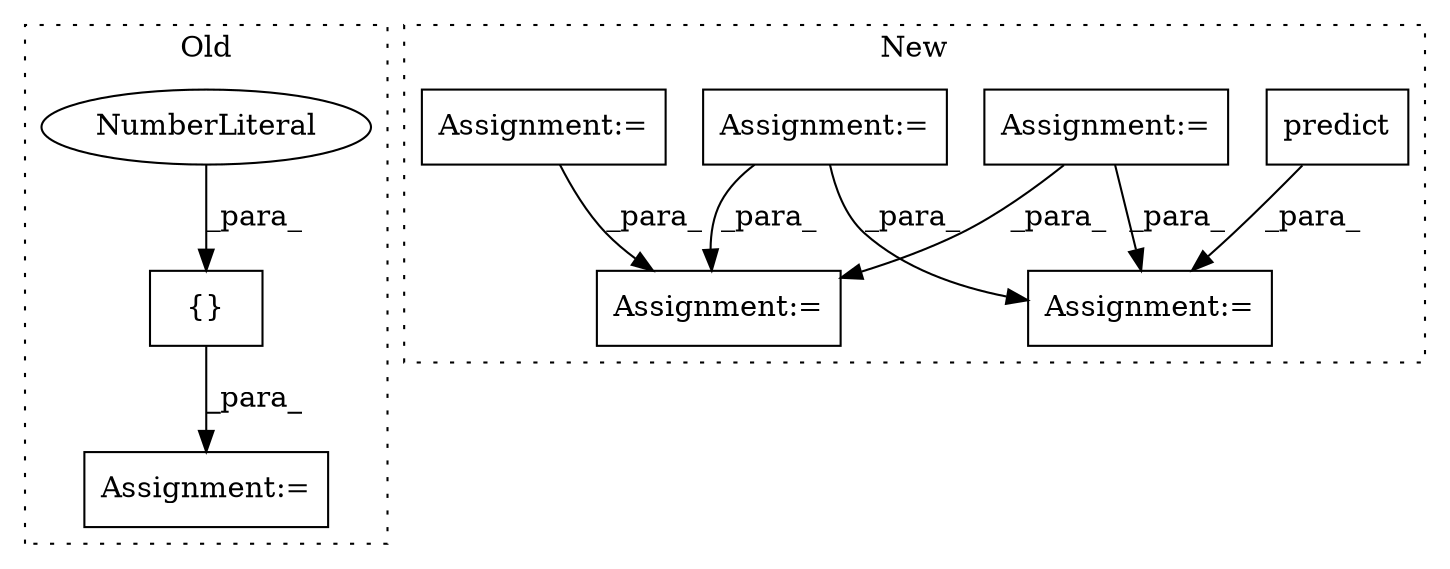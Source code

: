 digraph G {
subgraph cluster0 {
1 [label="{}" a="4" s="1365,1376" l="1,1" shape="box"];
4 [label="Assignment:=" a="7" s="1343" l="1" shape="box"];
8 [label="NumberLiteral" a="34" s="1375" l="1" shape="ellipse"];
label = "Old";
style="dotted";
}
subgraph cluster1 {
2 [label="predict" a="32" s="2395,2407" l="8,1" shape="box"];
3 [label="Assignment:=" a="7" s="2462" l="1" shape="box"];
5 [label="Assignment:=" a="7" s="2161" l="1" shape="box"];
6 [label="Assignment:=" a="7" s="2526" l="1" shape="box"];
7 [label="Assignment:=" a="7" s="2419" l="1" shape="box"];
9 [label="Assignment:=" a="7" s="2114" l="1" shape="box"];
label = "New";
style="dotted";
}
1 -> 4 [label="_para_"];
2 -> 3 [label="_para_"];
5 -> 6 [label="_para_"];
5 -> 3 [label="_para_"];
7 -> 6 [label="_para_"];
8 -> 1 [label="_para_"];
9 -> 3 [label="_para_"];
9 -> 6 [label="_para_"];
}